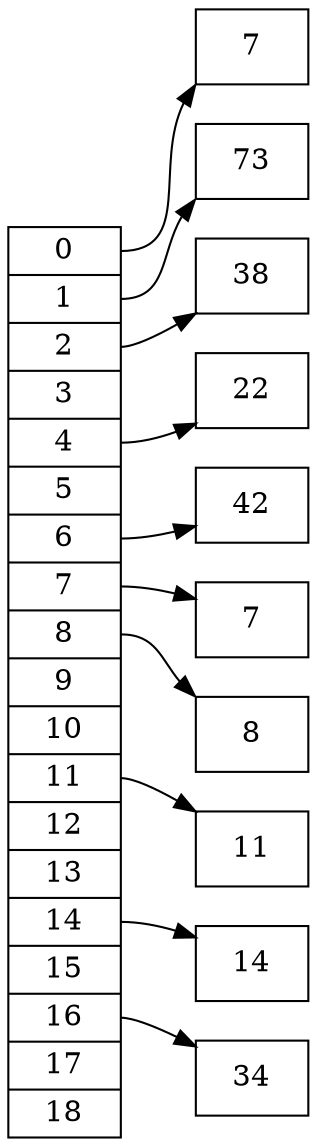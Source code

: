digraph structs 
{
    rankdir = LR;
    node [shape=record];

    hashTable [label="<f0>0|<f1>1|<f2>2|<f3>3|<f4>4|<f5>5|<f6>6|<f7>7|<f8>8|<f9>9|<f10>10|<f11>11|<f12>12|<f13>13|<f14>14|<f15>15|<f16>16|<f17>17|<f18>18"];
    node_1_0 [label="<f0> 7"];
    node_1_1 [label="<f0> 42"];
    node_1_2 [label="<f0> 7"];
    node_73 [label="<f0> 73"];
    node_14 [label="<f0> 14"];
    node_38 [label="<f0> 38"]
    node_8  [label="<f0> 8"]
    node_22 [label="<f0> 22"]
    node_34 [label="<f0> 34"]
    node_11 [label="<f0> 11"]
  
    //{rank = same; node_1_0 node_1_1 }

	hashTable:f7 -> node_1_0:f0;
	hashTable:f6 -> node_1_1:f0;
	hashTable:f0 -> node_1_2:f0;
	hashTable:f1 -> node_73:f0;                       
	hashTable:f14 -> node_14:f0;                      
	hashTable:f2 -> node_38:f0;                       
	hashTable:f8 -> node_8:f0;                        
	hashTable:f4 -> node_22:f0;                       
	hashTable:f16 -> node_34:f0;                      
	hashTable:f11 -> node_11:f0;

}

